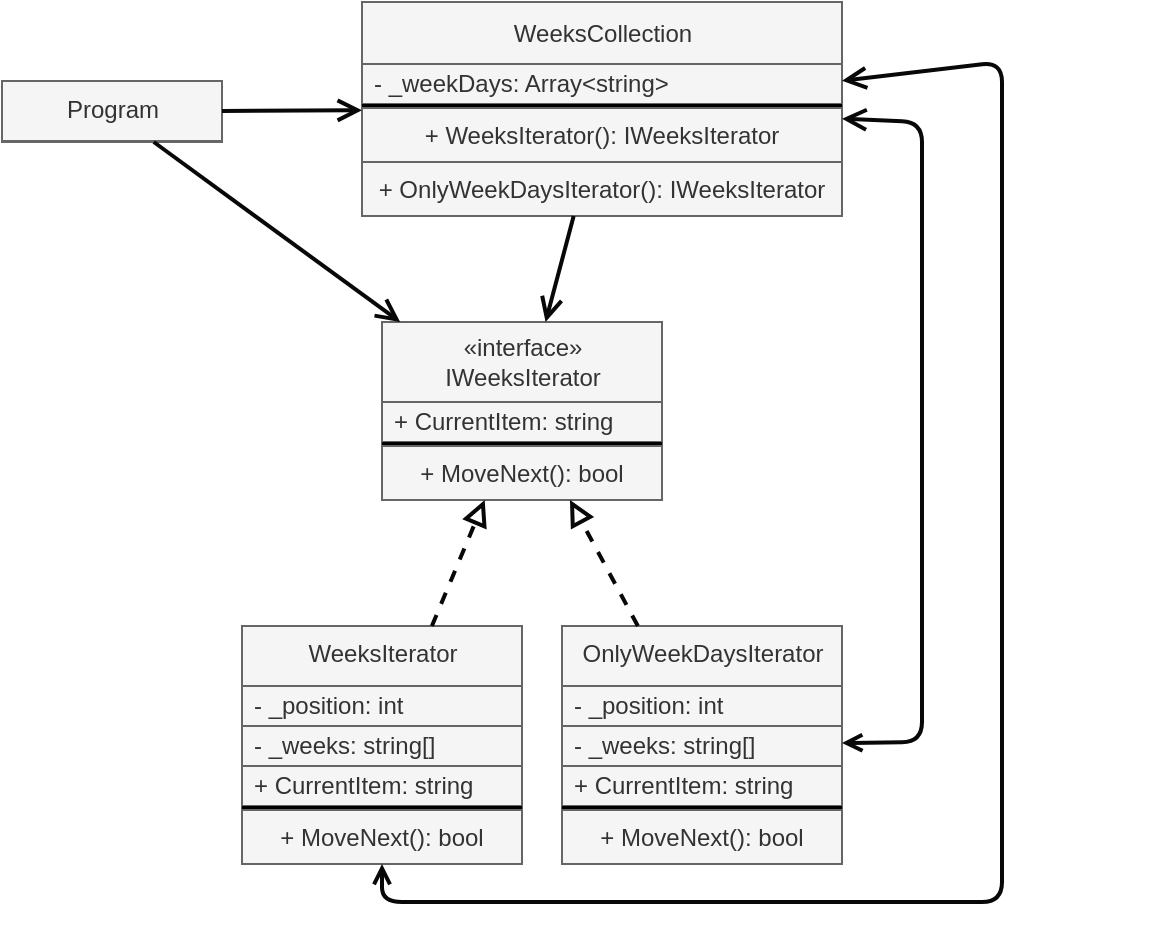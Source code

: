 <mxfile>
    <diagram id="n-HU4fG1coUEZPLs6XPE" name="Page-1">
        <mxGraphModel dx="1125" dy="575" grid="1" gridSize="10" guides="1" tooltips="1" connect="1" arrows="1" fold="1" page="1" pageScale="1" pageWidth="1169" pageHeight="827" background="#ffffff" math="0" shadow="0">
            <root>
                <mxCell id="0"/>
                <mxCell id="1" parent="0"/>
                <mxCell id="7" value="&lt;span style=&quot;font-weight: 400;&quot;&gt;WeeksCollection&lt;br&gt;&lt;/span&gt;" style="swimlane;fontStyle=1;align=center;verticalAlign=middle;childLayout=stackLayout;horizontal=1;startSize=31;horizontalStack=0;resizeParent=1;resizeParentMax=0;resizeLast=0;collapsible=0;marginBottom=0;html=1;fillColor=#f5f5f5;fontColor=#333333;strokeColor=#666666;" parent="1" vertex="1">
                    <mxGeometry x="190" y="20" width="240" height="107" as="geometry"/>
                </mxCell>
                <mxCell id="95" value="- _weekDays: Array&amp;lt;string&amp;gt;" style="text;html=1;strokeColor=#666666;fillColor=#f5f5f5;align=left;verticalAlign=middle;spacingLeft=4;spacingRight=4;overflow=hidden;rotatable=0;points=[[0,0.5],[1,0.5]];portConstraint=eastwest;fontColor=#333333;" parent="7" vertex="1">
                    <mxGeometry y="31" width="240" height="20" as="geometry"/>
                </mxCell>
                <mxCell id="96" value="" style="line;strokeWidth=2;align=left;verticalAlign=middle;spacingTop=-1;spacingLeft=3;spacingRight=3;rotatable=0;labelPosition=right;points=[];portConstraint=eastwest;labelBackgroundColor=#D1AEFC;labelBorderColor=none;shadow=0;" parent="7" vertex="1">
                    <mxGeometry y="51" width="240" height="2" as="geometry"/>
                </mxCell>
                <mxCell id="8" value="+ WeeksIterator(): IWeeksIterator" style="text;html=1;strokeColor=#666666;fillColor=#f5f5f5;align=center;verticalAlign=middle;spacingLeft=4;spacingRight=4;overflow=hidden;rotatable=0;points=[[0,0.5],[1,0.5]];portConstraint=eastwest;fontColor=#333333;" parent="7" vertex="1">
                    <mxGeometry y="53" width="240" height="27" as="geometry"/>
                </mxCell>
                <mxCell id="73" value="+ OnlyWeekDaysIterator(): IWeeksIterator" style="text;html=1;strokeColor=#666666;fillColor=#f5f5f5;align=center;verticalAlign=middle;spacingLeft=4;spacingRight=4;overflow=hidden;rotatable=0;points=[[0,0.5],[1,0.5]];portConstraint=eastwest;fontColor=#333333;" parent="7" vertex="1">
                    <mxGeometry y="80" width="240" height="27" as="geometry"/>
                </mxCell>
                <mxCell id="25" value="Program" style="swimlane;fontStyle=0;align=center;verticalAlign=top;childLayout=stackLayout;horizontal=1;startSize=30;horizontalStack=0;resizeParent=1;resizeParentMax=0;resizeLast=0;collapsible=0;marginBottom=0;html=1;fillColor=#f5f5f5;fontColor=#333333;strokeColor=#666666;" parent="1" vertex="1">
                    <mxGeometry x="10" y="59.5" width="110" height="30.5" as="geometry"/>
                </mxCell>
                <mxCell id="36" value="" style="endArrow=open;startArrow=none;endFill=0;startFill=0;endSize=8;html=1;verticalAlign=bottom;labelBackgroundColor=none;strokeWidth=2;sketch=0;fillColor=#f5f5f5;strokeColor=#080808;" parent="1" source="25" target="7" edge="1">
                    <mxGeometry width="160" relative="1" as="geometry">
                        <mxPoint x="530" y="85.5" as="sourcePoint"/>
                        <mxPoint x="690" y="85.5" as="targetPoint"/>
                    </mxGeometry>
                </mxCell>
                <mxCell id="91" value="&lt;span style=&quot;font-weight: 400;&quot;&gt;«interface»&lt;/span&gt;&lt;br style=&quot;font-weight: 400;&quot;&gt;&lt;span style=&quot;font-weight: 400;&quot;&gt;IWeeksIterator&lt;br&gt;&lt;/span&gt;" style="swimlane;fontStyle=1;align=center;verticalAlign=middle;childLayout=stackLayout;horizontal=1;startSize=40;horizontalStack=0;resizeParent=1;resizeParentMax=0;resizeLast=0;collapsible=0;marginBottom=0;html=1;fillColor=#f5f5f5;fontColor=#333333;strokeColor=#666666;" parent="1" vertex="1">
                    <mxGeometry x="200" y="180" width="140" height="89" as="geometry"/>
                </mxCell>
                <mxCell id="116" value="+ CurrentItem: string" style="text;html=1;strokeColor=#666666;fillColor=#f5f5f5;align=left;verticalAlign=middle;spacingLeft=4;spacingRight=4;overflow=hidden;rotatable=0;points=[[0,0.5],[1,0.5]];portConstraint=eastwest;fontColor=#333333;" parent="91" vertex="1">
                    <mxGeometry y="40" width="140" height="20" as="geometry"/>
                </mxCell>
                <mxCell id="117" value="" style="line;strokeWidth=2;align=left;verticalAlign=middle;spacingTop=-1;spacingLeft=3;spacingRight=3;rotatable=0;labelPosition=right;points=[];portConstraint=eastwest;labelBackgroundColor=#D1AEFC;labelBorderColor=none;shadow=0;" parent="91" vertex="1">
                    <mxGeometry y="60" width="140" height="2" as="geometry"/>
                </mxCell>
                <mxCell id="92" value="+ MoveNext(): bool" style="text;html=1;strokeColor=#666666;fillColor=#f5f5f5;align=center;verticalAlign=middle;spacingLeft=4;spacingRight=4;overflow=hidden;rotatable=0;points=[[0,0.5],[1,0.5]];portConstraint=eastwest;fontColor=#333333;" parent="91" vertex="1">
                    <mxGeometry y="62" width="140" height="27" as="geometry"/>
                </mxCell>
                <mxCell id="103" value="WeeksIterator" style="swimlane;fontStyle=0;align=center;verticalAlign=top;childLayout=stackLayout;horizontal=1;startSize=30;horizontalStack=0;resizeParent=1;resizeParentMax=0;resizeLast=0;collapsible=0;marginBottom=0;html=1;fillColor=#f5f5f5;fontColor=#333333;strokeColor=#666666;" parent="1" vertex="1">
                    <mxGeometry x="130" y="332" width="140" height="119" as="geometry"/>
                </mxCell>
                <mxCell id="143" value="- _position: int" style="text;html=1;strokeColor=#666666;fillColor=#f5f5f5;align=left;verticalAlign=middle;spacingLeft=4;spacingRight=4;overflow=hidden;rotatable=0;points=[[0,0.5],[1,0.5]];portConstraint=eastwest;fontColor=#333333;" vertex="1" parent="103">
                    <mxGeometry y="30" width="140" height="20" as="geometry"/>
                </mxCell>
                <mxCell id="144" value="- _weeks: string[]" style="text;html=1;strokeColor=#666666;fillColor=#f5f5f5;align=left;verticalAlign=middle;spacingLeft=4;spacingRight=4;overflow=hidden;rotatable=0;points=[[0,0.5],[1,0.5]];portConstraint=eastwest;fontColor=#333333;" vertex="1" parent="103">
                    <mxGeometry y="50" width="140" height="20" as="geometry"/>
                </mxCell>
                <mxCell id="137" value="+ CurrentItem: string" style="text;html=1;strokeColor=#666666;fillColor=#f5f5f5;align=left;verticalAlign=middle;spacingLeft=4;spacingRight=4;overflow=hidden;rotatable=0;points=[[0,0.5],[1,0.5]];portConstraint=eastwest;fontColor=#333333;" vertex="1" parent="103">
                    <mxGeometry y="70" width="140" height="20" as="geometry"/>
                </mxCell>
                <mxCell id="106" value="" style="line;strokeWidth=2;align=left;verticalAlign=middle;spacingTop=-1;spacingLeft=3;spacingRight=3;rotatable=0;labelPosition=right;points=[];portConstraint=eastwest;labelBackgroundColor=#D1AEFC;labelBorderColor=none;shadow=0;" parent="103" vertex="1">
                    <mxGeometry y="90" width="140" height="2" as="geometry"/>
                </mxCell>
                <mxCell id="138" value="+ MoveNext(): bool" style="text;html=1;strokeColor=#666666;fillColor=#f5f5f5;align=center;verticalAlign=middle;spacingLeft=4;spacingRight=4;overflow=hidden;rotatable=0;points=[[0,0.5],[1,0.5]];portConstraint=eastwest;fontColor=#333333;" vertex="1" parent="103">
                    <mxGeometry y="92" width="140" height="27" as="geometry"/>
                </mxCell>
                <mxCell id="111" value="" style="endArrow=block;startArrow=none;endFill=0;startFill=0;endSize=8;html=1;verticalAlign=bottom;dashed=1;labelBackgroundColor=none;sketch=0;strokeWidth=2;fillColor=#f5f5f5;strokeColor=#FFFFFF;" parent="1" edge="1">
                    <mxGeometry width="160" relative="1" as="geometry">
                        <mxPoint x="578.575" y="230.5" as="sourcePoint"/>
                        <mxPoint x="508.29" y="96" as="targetPoint"/>
                    </mxGeometry>
                </mxCell>
                <mxCell id="123" value="" style="endArrow=block;startArrow=none;endFill=0;startFill=0;endSize=8;html=1;verticalAlign=bottom;dashed=1;labelBackgroundColor=none;sketch=0;strokeWidth=2;fillColor=#f5f5f5;strokeColor=#080808;" parent="1" edge="1" target="91" source="103">
                    <mxGeometry width="160" relative="1" as="geometry">
                        <mxPoint x="190" y="410" as="sourcePoint"/>
                        <mxPoint x="477.544" y="94.5" as="targetPoint"/>
                    </mxGeometry>
                </mxCell>
                <mxCell id="127" value="" style="endArrow=open;startArrow=none;endFill=0;startFill=0;endSize=8;html=1;verticalAlign=bottom;labelBackgroundColor=none;strokeWidth=2;sketch=0;fillColor=#f5f5f5;strokeColor=#080808;" parent="1" source="25" edge="1" target="91">
                    <mxGeometry width="160" relative="1" as="geometry">
                        <mxPoint x="80.391" y="96" as="sourcePoint"/>
                        <mxPoint x="155.726" y="189" as="targetPoint"/>
                    </mxGeometry>
                </mxCell>
                <mxCell id="128" value="OnlyWeekDaysIterator" style="swimlane;fontStyle=0;align=center;verticalAlign=top;childLayout=stackLayout;horizontal=1;startSize=30;horizontalStack=0;resizeParent=1;resizeParentMax=0;resizeLast=0;collapsible=0;marginBottom=0;html=1;fillColor=#f5f5f5;fontColor=#333333;strokeColor=#666666;" vertex="1" parent="1">
                    <mxGeometry x="290" y="332" width="140" height="119" as="geometry"/>
                </mxCell>
                <mxCell id="139" value="- _position: int" style="text;html=1;strokeColor=#666666;fillColor=#f5f5f5;align=left;verticalAlign=middle;spacingLeft=4;spacingRight=4;overflow=hidden;rotatable=0;points=[[0,0.5],[1,0.5]];portConstraint=eastwest;fontColor=#333333;" vertex="1" parent="128">
                    <mxGeometry y="30" width="140" height="20" as="geometry"/>
                </mxCell>
                <mxCell id="141" value="- _weeks: string[]" style="text;html=1;strokeColor=#666666;fillColor=#f5f5f5;align=left;verticalAlign=middle;spacingLeft=4;spacingRight=4;overflow=hidden;rotatable=0;points=[[0,0.5],[1,0.5]];portConstraint=eastwest;fontColor=#333333;" vertex="1" parent="128">
                    <mxGeometry y="50" width="140" height="20" as="geometry"/>
                </mxCell>
                <mxCell id="142" value="+ CurrentItem: string" style="text;html=1;strokeColor=#666666;fillColor=#f5f5f5;align=left;verticalAlign=middle;spacingLeft=4;spacingRight=4;overflow=hidden;rotatable=0;points=[[0,0.5],[1,0.5]];portConstraint=eastwest;fontColor=#333333;" vertex="1" parent="128">
                    <mxGeometry y="70" width="140" height="20" as="geometry"/>
                </mxCell>
                <mxCell id="130" value="" style="line;strokeWidth=2;align=left;verticalAlign=middle;spacingTop=-1;spacingLeft=3;spacingRight=3;rotatable=0;labelPosition=right;points=[];portConstraint=eastwest;labelBackgroundColor=#D1AEFC;labelBorderColor=none;shadow=0;" vertex="1" parent="128">
                    <mxGeometry y="90" width="140" height="2" as="geometry"/>
                </mxCell>
                <mxCell id="140" value="+ MoveNext(): bool" style="text;html=1;strokeColor=#666666;fillColor=#f5f5f5;align=center;verticalAlign=middle;spacingLeft=4;spacingRight=4;overflow=hidden;rotatable=0;points=[[0,0.5],[1,0.5]];portConstraint=eastwest;fontColor=#333333;" vertex="1" parent="128">
                    <mxGeometry y="92" width="140" height="27" as="geometry"/>
                </mxCell>
                <mxCell id="132" value="" style="endArrow=block;startArrow=none;endFill=0;startFill=0;endSize=8;html=1;verticalAlign=bottom;dashed=1;labelBackgroundColor=none;sketch=0;strokeWidth=2;fillColor=#f5f5f5;strokeColor=#080808;" edge="1" parent="1" source="128" target="91">
                    <mxGeometry width="160" relative="1" as="geometry">
                        <mxPoint x="191.233" y="350" as="sourcePoint"/>
                        <mxPoint x="207.808" y="289.5" as="targetPoint"/>
                    </mxGeometry>
                </mxCell>
                <mxCell id="134" value="" style="endArrow=open;startArrow=open;endFill=0;startFill=0;endSize=8;html=1;verticalAlign=bottom;labelBackgroundColor=none;strokeWidth=2;sketch=0;fillColor=#f5f5f5;strokeColor=#080808;" edge="1" parent="1" source="128" target="7">
                    <mxGeometry width="160" relative="1" as="geometry">
                        <mxPoint x="130" y="84.469" as="sourcePoint"/>
                        <mxPoint x="200" y="84.112" as="targetPoint"/>
                        <Array as="points">
                            <mxPoint x="470" y="390"/>
                            <mxPoint x="470" y="80"/>
                        </Array>
                    </mxGeometry>
                </mxCell>
                <mxCell id="135" value="" style="endArrow=open;startArrow=open;endFill=0;startFill=0;endSize=8;html=1;verticalAlign=bottom;labelBackgroundColor=none;strokeWidth=2;sketch=0;fillColor=#f5f5f5;strokeColor=#080808;" edge="1" parent="1" source="103" target="7">
                    <mxGeometry width="160" relative="1" as="geometry">
                        <mxPoint x="440" y="383" as="sourcePoint"/>
                        <mxPoint x="440" y="88.088" as="targetPoint"/>
                        <Array as="points">
                            <mxPoint x="200" y="470"/>
                            <mxPoint x="510" y="470"/>
                            <mxPoint x="510" y="50"/>
                        </Array>
                    </mxGeometry>
                </mxCell>
                <mxCell id="145" value="" style="endArrow=open;startArrow=none;endFill=0;startFill=0;endSize=8;html=1;verticalAlign=bottom;labelBackgroundColor=none;strokeWidth=2;sketch=0;fillColor=#f5f5f5;strokeColor=#080808;" edge="1" parent="1" source="7" target="91">
                    <mxGeometry width="160" relative="1" as="geometry">
                        <mxPoint x="95.876" y="100" as="sourcePoint"/>
                        <mxPoint x="219.082" y="190" as="targetPoint"/>
                    </mxGeometry>
                </mxCell>
            </root>
        </mxGraphModel>
    </diagram>
</mxfile>